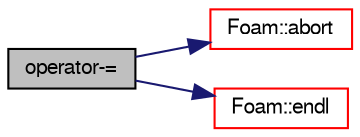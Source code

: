 digraph "operator-="
{
  bgcolor="transparent";
  edge [fontname="FreeSans",fontsize="10",labelfontname="FreeSans",labelfontsize="10"];
  node [fontname="FreeSans",fontsize="10",shape=record];
  rankdir="LR";
  Node2534 [label="operator-=",height=0.2,width=0.4,color="black", fillcolor="grey75", style="filled", fontcolor="black"];
  Node2534 -> Node2535 [color="midnightblue",fontsize="10",style="solid",fontname="FreeSans"];
  Node2535 [label="Foam::abort",height=0.2,width=0.4,color="red",URL="$a21124.html#a447107a607d03e417307c203fa5fb44b"];
  Node2534 -> Node2540 [color="midnightblue",fontsize="10",style="solid",fontname="FreeSans"];
  Node2540 [label="Foam::endl",height=0.2,width=0.4,color="red",URL="$a21124.html#a2db8fe02a0d3909e9351bb4275b23ce4",tooltip="Add newline and flush stream. "];
}
